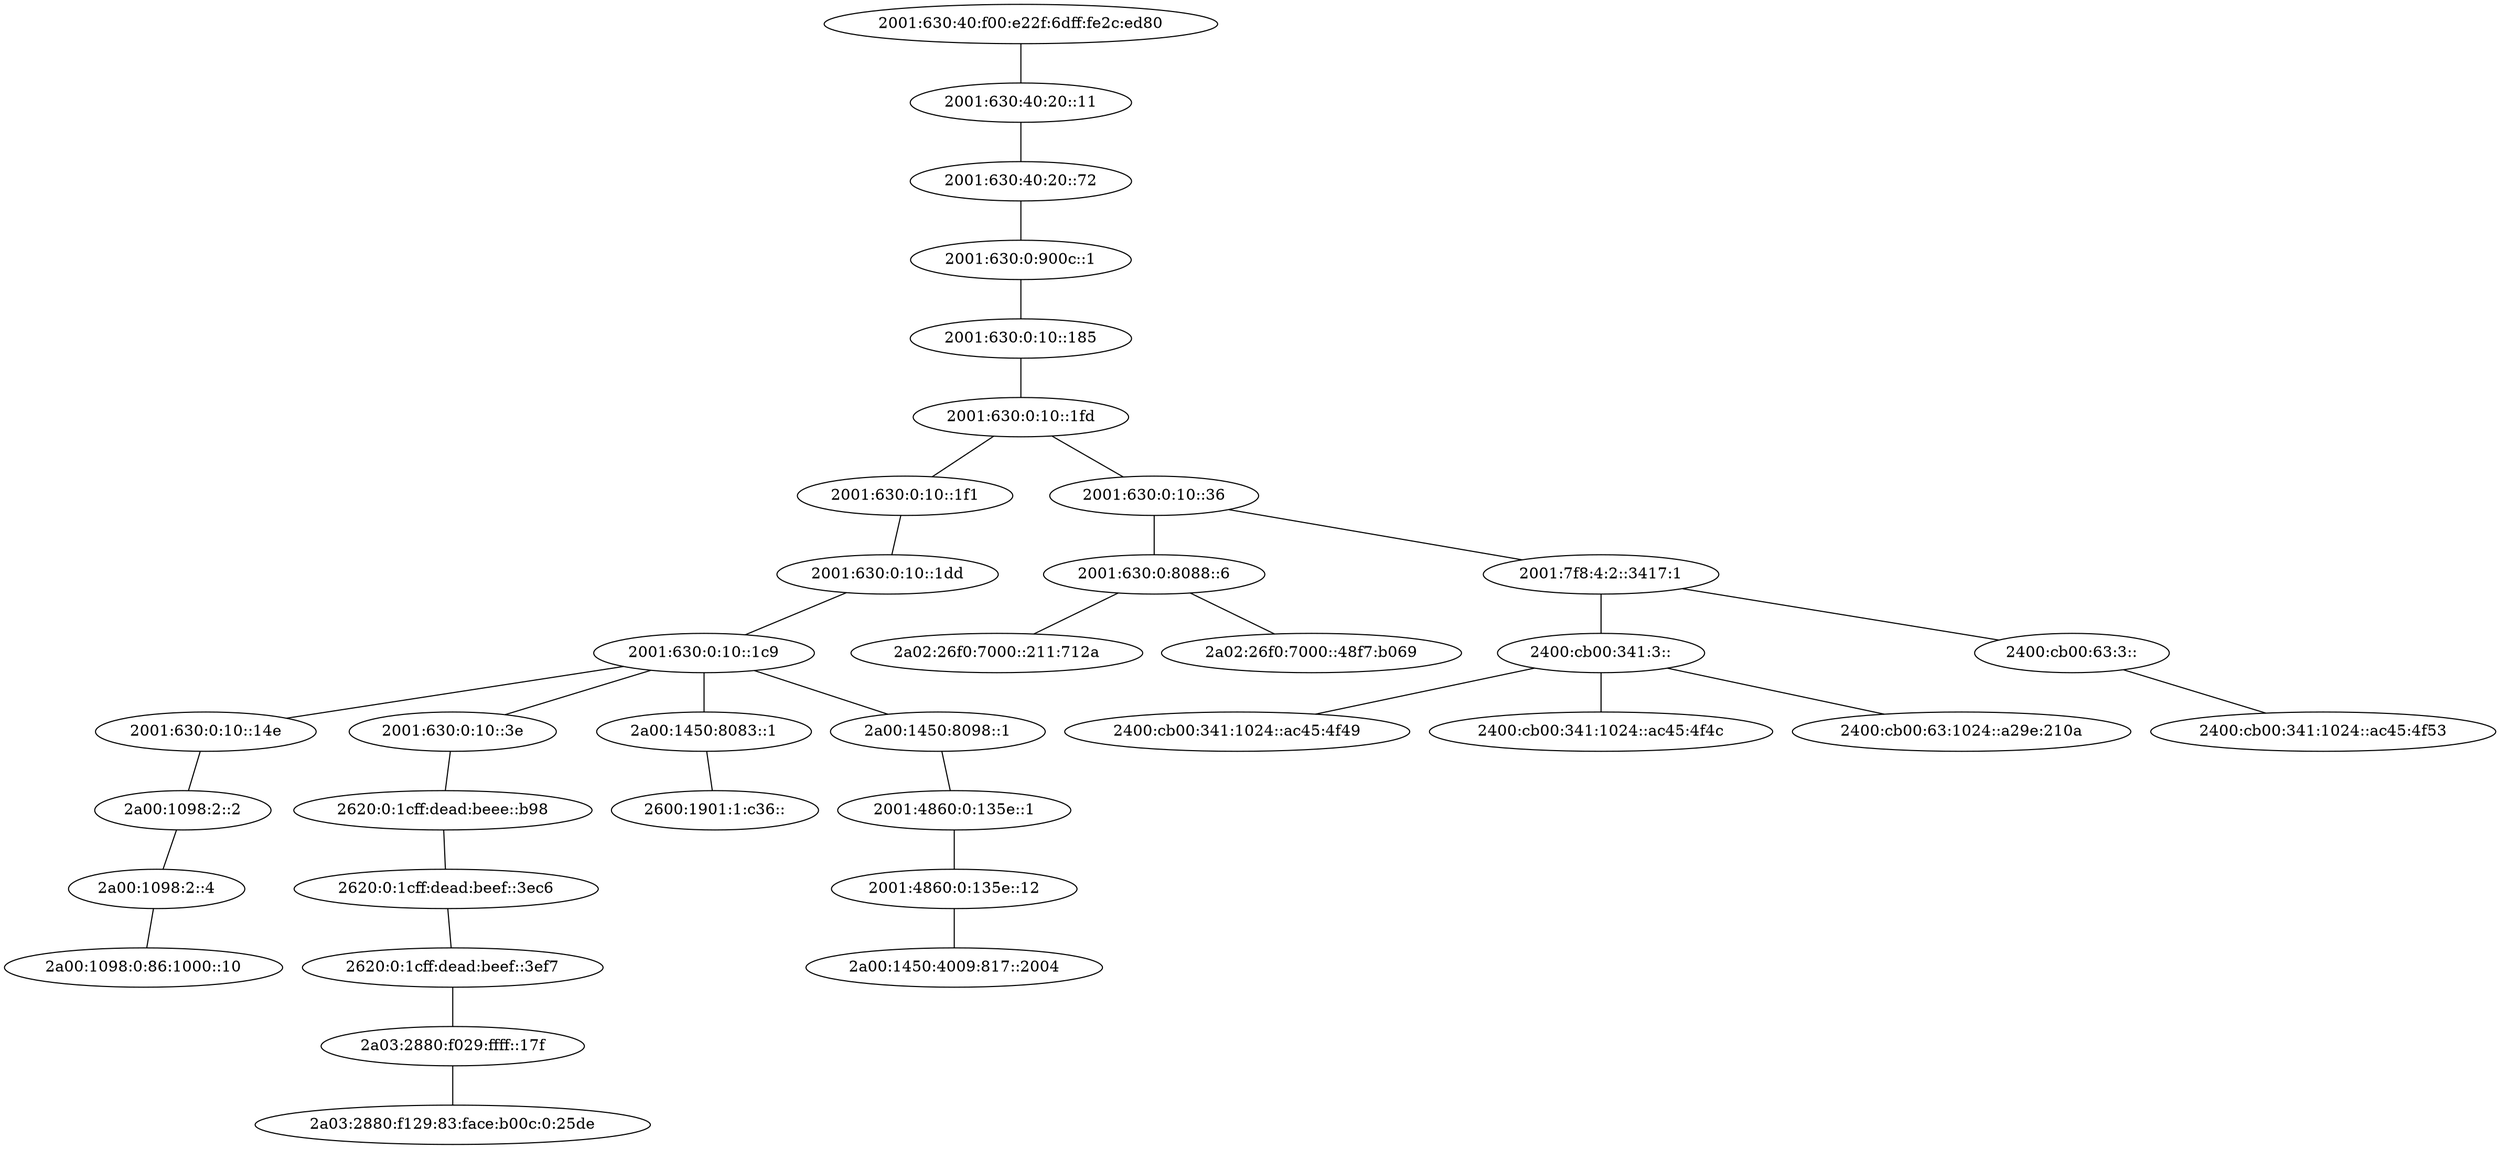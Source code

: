 graph routertopology {
"2001:4860:0:135e::1" -- "2001:4860:0:135e::12"
"2001:4860:0:135e::12" -- "2a00:1450:4009:817::2004"
"2001:630:0:10::14e" -- "2a00:1098:2::2"
"2001:630:0:10::185" -- "2001:630:0:10::1fd"
"2001:630:0:10::1c9" -- "2001:630:0:10::14e"
"2001:630:0:10::1c9" -- "2001:630:0:10::3e"
"2001:630:0:10::1c9" -- "2a00:1450:8083::1"
"2001:630:0:10::1c9" -- "2a00:1450:8098::1"
"2001:630:0:10::1dd" -- "2001:630:0:10::1c9"
"2001:630:0:10::1f1" -- "2001:630:0:10::1dd"
"2001:630:0:10::1fd" -- "2001:630:0:10::1f1"
"2001:630:0:10::1fd" -- "2001:630:0:10::36"
"2001:630:0:10::36" -- "2001:630:0:8088::6"
"2001:630:0:10::36" -- "2001:7f8:4:2::3417:1"
"2001:630:0:10::3e" -- "2620:0:1cff:dead:beee::b98"
"2001:630:0:8088::6" -- "2a02:26f0:7000::211:712a"
"2001:630:0:8088::6" -- "2a02:26f0:7000::48f7:b069"
"2001:630:0:900c::1" -- "2001:630:0:10::185"
"2001:630:40:20::11" -- "2001:630:40:20::72"
"2001:630:40:20::72" -- "2001:630:0:900c::1"
"2001:630:40:f00:e22f:6dff:fe2c:ed80" -- "2001:630:40:20::11"
"2001:7f8:4:2::3417:1" -- "2400:cb00:341:3::"
"2001:7f8:4:2::3417:1" -- "2400:cb00:63:3::"
"2400:cb00:341:3::" -- "2400:cb00:341:1024::ac45:4f49"
"2400:cb00:341:3::" -- "2400:cb00:341:1024::ac45:4f4c"
"2400:cb00:341:3::" -- "2400:cb00:63:1024::a29e:210a"
"2400:cb00:63:3::" -- "2400:cb00:341:1024::ac45:4f53"
"2620:0:1cff:dead:beee::b98" -- "2620:0:1cff:dead:beef::3ec6"
"2620:0:1cff:dead:beef::3ec6" -- "2620:0:1cff:dead:beef::3ef7"
"2620:0:1cff:dead:beef::3ef7" -- "2a03:2880:f029:ffff::17f"
"2a00:1098:2::2" -- "2a00:1098:2::4"
"2a00:1098:2::4" -- "2a00:1098:0:86:1000::10"
"2a00:1450:8083::1" -- "2600:1901:1:c36::"
"2a00:1450:8098::1" -- "2001:4860:0:135e::1"
"2a03:2880:f029:ffff::17f" -- "2a03:2880:f129:83:face:b00c:0:25de"
}
